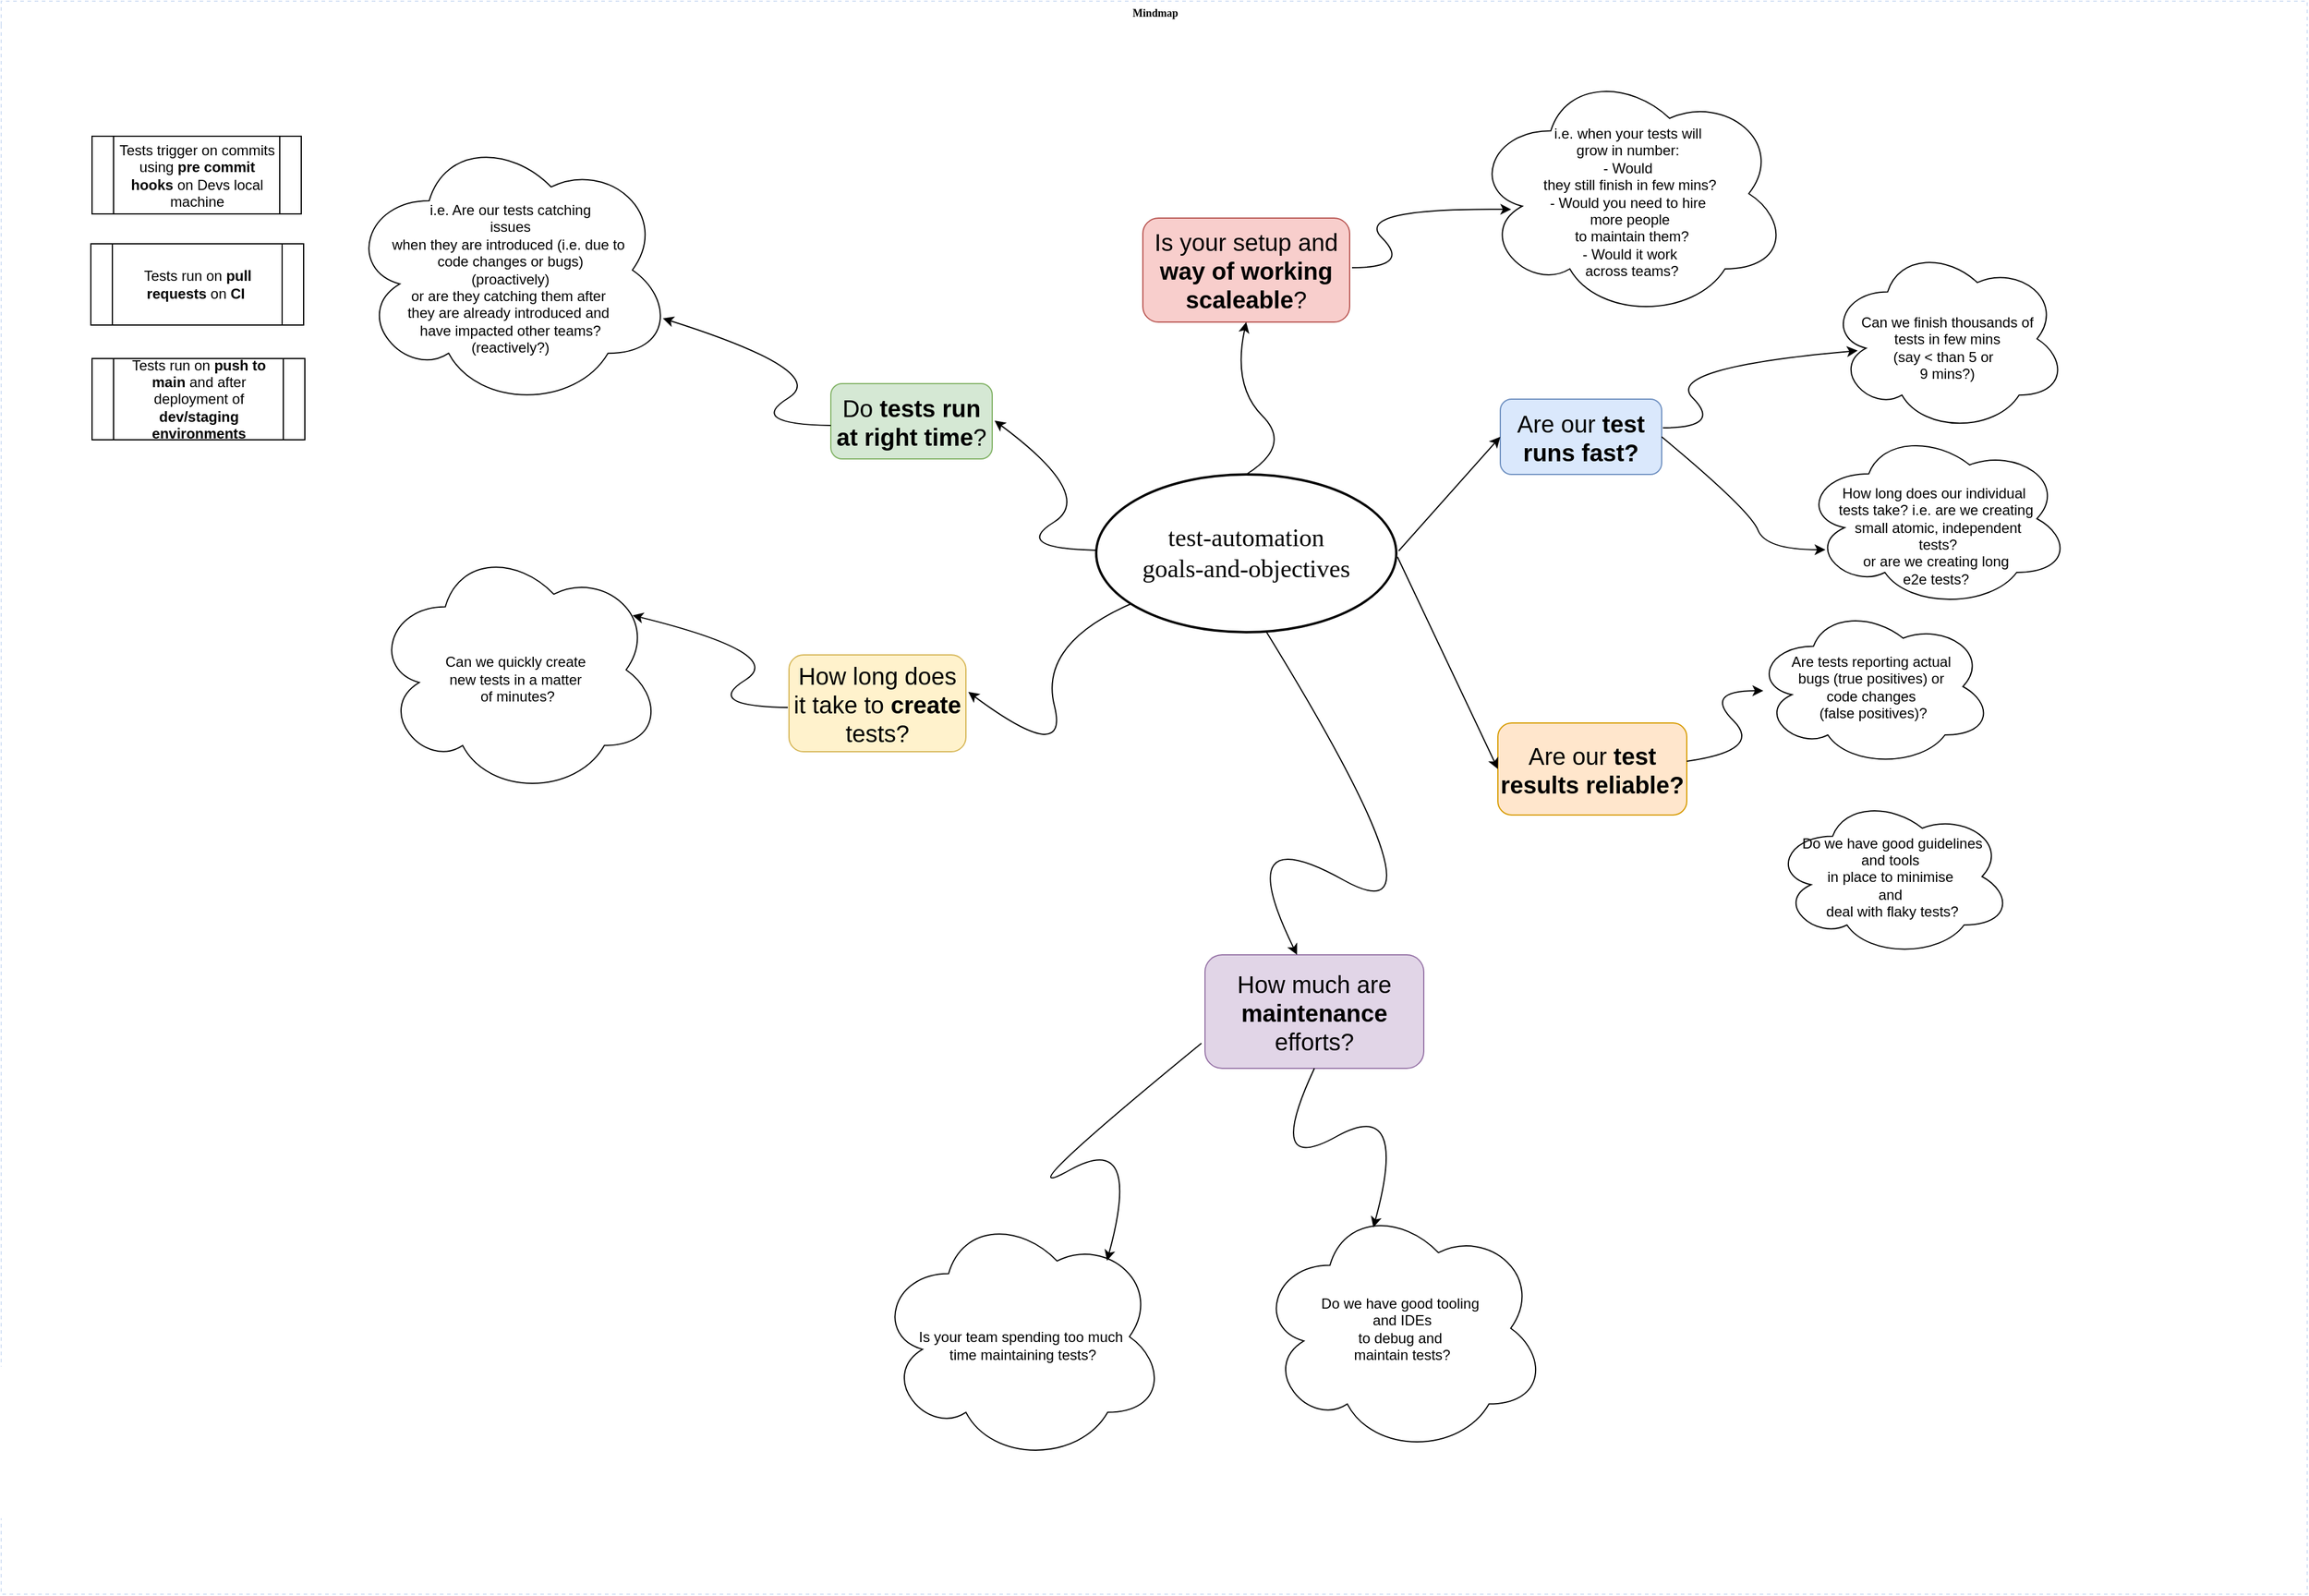 <mxfile border="50" scale="3" compressed="false" locked="false" version="26.0.9">
  <diagram name="Blank" id="YmL12bMKpDGza6XwsDPr">
    <mxGraphModel dx="1642" dy="765" grid="0" gridSize="10" guides="1" tooltips="1" connect="1" arrows="1" fold="1" page="0" pageScale="1" pageWidth="827" pageHeight="1169" background="none" math="1" shadow="0">
      <root>
        <mxCell id="X5NqExCQtvZxIxQ7pmgY-0" />
        <mxCell id="1" parent="X5NqExCQtvZxIxQ7pmgY-0" />
        <mxCell id="Gr0Zq-AI6Quabplr0KPa-179" value="Mindmap" style="swimlane;html=1;startSize=20;horizontal=1;containerType=tree;labelBackgroundColor=none;strokeColor=#D4E1F5;strokeWidth=1;fillColor=none;fontFamily=Comic Sans MS;fontSize=9;swimlaneLine=0;dashed=1;collapsible=0;" parent="1" vertex="1">
          <mxGeometry x="-126" y="7" width="1929" height="1333" as="geometry" />
        </mxCell>
        <mxCell id="Gr0Zq-AI6Quabplr0KPa-180" value="&lt;font style=&quot;font-size: 21px;&quot; face=&quot;Comic Sans MS&quot;&gt;test-automation&lt;/font&gt;&lt;div&gt;&lt;font style=&quot;font-size: 21px;&quot; face=&quot;Comic Sans MS&quot;&gt;goals-and-objectives&lt;/font&gt;&lt;/div&gt;" style="ellipse;whiteSpace=wrap;html=1;align=center;container=1;recursiveResize=0;treeFolding=1;strokeWidth=2;" parent="Gr0Zq-AI6Quabplr0KPa-179" vertex="1">
          <mxGeometry x="916" y="396" width="251" height="132" as="geometry" />
        </mxCell>
        <mxCell id="LOwCwb96JFW9hj6CmI3m-11" value="&lt;font style=&quot;font-size: 20px;&quot;&gt;Are our &lt;b&gt;test runs fast?&lt;/b&gt;&lt;/font&gt;" style="rounded=1;whiteSpace=wrap;html=1;fillColor=#dae8fc;strokeColor=#6c8ebf;" vertex="1" parent="Gr0Zq-AI6Quabplr0KPa-179">
          <mxGeometry x="1254" y="333" width="135" height="63" as="geometry" />
        </mxCell>
        <mxCell id="LOwCwb96JFW9hj6CmI3m-14" value="" style="endArrow=classic;html=1;rounded=0;entryX=0;entryY=0.5;entryDx=0;entryDy=0;" edge="1" parent="Gr0Zq-AI6Quabplr0KPa-179" target="LOwCwb96JFW9hj6CmI3m-11">
          <mxGeometry width="50" height="50" relative="1" as="geometry">
            <mxPoint x="1169" y="460" as="sourcePoint" />
            <mxPoint x="1219" y="410" as="targetPoint" />
          </mxGeometry>
        </mxCell>
        <mxCell id="LOwCwb96JFW9hj6CmI3m-15" value="&lt;font style=&quot;font-size: 20px;&quot;&gt;Are our &lt;b&gt;test results reliable?&lt;/b&gt;&lt;/font&gt;" style="rounded=1;whiteSpace=wrap;html=1;fillColor=#ffe6cc;strokeColor=#d79b00;" vertex="1" parent="Gr0Zq-AI6Quabplr0KPa-179">
          <mxGeometry x="1252" y="604" width="158" height="77" as="geometry" />
        </mxCell>
        <mxCell id="LOwCwb96JFW9hj6CmI3m-16" value="" style="endArrow=classic;html=1;rounded=0;entryX=0;entryY=0.5;entryDx=0;entryDy=0;" edge="1" parent="Gr0Zq-AI6Quabplr0KPa-179" target="LOwCwb96JFW9hj6CmI3m-15">
          <mxGeometry width="50" height="50" relative="1" as="geometry">
            <mxPoint x="1168" y="465" as="sourcePoint" />
            <mxPoint x="1247" y="539" as="targetPoint" />
          </mxGeometry>
        </mxCell>
        <mxCell id="LOwCwb96JFW9hj6CmI3m-20" value="Are tests reporting actual&amp;nbsp;&lt;div&gt;bugs (true positives) or&amp;nbsp;&lt;/div&gt;&lt;div&gt;code changes&amp;nbsp;&lt;/div&gt;&lt;div&gt;(false positives)?&lt;/div&gt;" style="ellipse;shape=cloud;whiteSpace=wrap;html=1;" vertex="1" parent="Gr0Zq-AI6Quabplr0KPa-179">
          <mxGeometry x="1466" y="506" width="200" height="135" as="geometry" />
        </mxCell>
        <mxCell id="LOwCwb96JFW9hj6CmI3m-24" value="" style="curved=1;endArrow=classic;html=1;rounded=0;" edge="1" parent="Gr0Zq-AI6Quabplr0KPa-179">
          <mxGeometry width="50" height="50" relative="1" as="geometry">
            <mxPoint x="1410" y="636" as="sourcePoint" />
            <mxPoint x="1474" y="577" as="targetPoint" />
            <Array as="points">
              <mxPoint x="1474" y="627" />
              <mxPoint x="1424" y="577" />
            </Array>
          </mxGeometry>
        </mxCell>
        <mxCell id="LOwCwb96JFW9hj6CmI3m-25" value="&lt;div&gt;&lt;br&gt;&lt;/div&gt;&lt;div&gt;&lt;br&gt;&lt;/div&gt;Can we finish thousands of&lt;div&gt;&amp;nbsp;tests in few mins&amp;nbsp;&lt;/div&gt;&lt;div&gt;(say &amp;lt; than 5 or&amp;nbsp;&amp;nbsp;&lt;/div&gt;&lt;div&gt;9 mins?)&lt;div&gt;&lt;br&gt;&lt;/div&gt;&lt;/div&gt;" style="ellipse;shape=cloud;whiteSpace=wrap;html=1;" vertex="1" parent="Gr0Zq-AI6Quabplr0KPa-179">
          <mxGeometry x="1528" y="204" width="200" height="157" as="geometry" />
        </mxCell>
        <mxCell id="LOwCwb96JFW9hj6CmI3m-27" value="" style="curved=1;endArrow=classic;html=1;rounded=0;entryX=0.125;entryY=0.563;entryDx=0;entryDy=0;entryPerimeter=0;" edge="1" parent="Gr0Zq-AI6Quabplr0KPa-179" target="LOwCwb96JFW9hj6CmI3m-25">
          <mxGeometry width="50" height="50" relative="1" as="geometry">
            <mxPoint x="1390" y="357" as="sourcePoint" />
            <mxPoint x="1440" y="307" as="targetPoint" />
            <Array as="points">
              <mxPoint x="1440" y="357" />
              <mxPoint x="1390" y="307" />
            </Array>
          </mxGeometry>
        </mxCell>
        <mxCell id="LOwCwb96JFW9hj6CmI3m-32" value="&lt;div&gt;&lt;br&gt;&lt;/div&gt;&lt;div&gt;&lt;br&gt;&lt;/div&gt;&lt;div&gt;&lt;br&gt;&lt;/div&gt;How long does our individual&amp;nbsp;&lt;div&gt;tests take? i.e. are we creating&lt;/div&gt;&lt;div&gt;&amp;nbsp;small atomic, independent&lt;/div&gt;&lt;div&gt;&amp;nbsp;tests?&lt;/div&gt;&lt;div&gt;&amp;nbsp;or are we creating long&amp;nbsp;&lt;/div&gt;&lt;div&gt;e2e tests?&lt;br&gt;&lt;div&gt;&lt;div&gt;&lt;br&gt;&lt;/div&gt;&lt;/div&gt;&lt;/div&gt;" style="ellipse;shape=cloud;whiteSpace=wrap;html=1;align=center;" vertex="1" parent="Gr0Zq-AI6Quabplr0KPa-179">
          <mxGeometry x="1506" y="358" width="225" height="150" as="geometry" />
        </mxCell>
        <mxCell id="LOwCwb96JFW9hj6CmI3m-33" value="" style="curved=1;endArrow=classic;html=1;rounded=0;exitX=1;exitY=0.5;exitDx=0;exitDy=0;" edge="1" parent="Gr0Zq-AI6Quabplr0KPa-179" source="LOwCwb96JFW9hj6CmI3m-11">
          <mxGeometry width="50" height="50" relative="1" as="geometry">
            <mxPoint x="1443" y="516" as="sourcePoint" />
            <mxPoint x="1526" y="459" as="targetPoint" />
            <Array as="points">
              <mxPoint x="1463" y="426" />
              <mxPoint x="1476" y="459" />
            </Array>
          </mxGeometry>
        </mxCell>
        <mxCell id="LOwCwb96JFW9hj6CmI3m-34" value="&lt;font style=&quot;font-size: 20px;&quot;&gt;Do &lt;b&gt;tests run at right time&lt;/b&gt;?&lt;/font&gt;" style="rounded=1;whiteSpace=wrap;html=1;fillColor=#d5e8d4;strokeColor=#82b366;" vertex="1" parent="Gr0Zq-AI6Quabplr0KPa-179">
          <mxGeometry x="694" y="320" width="135" height="63" as="geometry" />
        </mxCell>
        <mxCell id="LOwCwb96JFW9hj6CmI3m-35" value="&lt;div&gt;&lt;br&gt;&lt;/div&gt;&lt;div&gt;i.e. Are our tests catching&lt;/div&gt;&lt;div&gt;issues&lt;/div&gt;&lt;div&gt;when they are introduced (i.e. due to&amp;nbsp;&lt;/div&gt;&lt;div&gt;code changes or bugs)&lt;/div&gt;&lt;div&gt;(proactively)&lt;/div&gt;&lt;div&gt;or are they catching them after&amp;nbsp;&lt;/div&gt;&lt;div&gt;they are already introduced and&amp;nbsp;&lt;/div&gt;&lt;div&gt;have impacted other teams?&lt;/div&gt;&lt;div&gt;(reactively?)&lt;/div&gt;" style="ellipse;shape=cloud;whiteSpace=wrap;html=1;" vertex="1" parent="Gr0Zq-AI6Quabplr0KPa-179">
          <mxGeometry x="290" y="109" width="272" height="232" as="geometry" />
        </mxCell>
        <mxCell id="LOwCwb96JFW9hj6CmI3m-36" value="" style="curved=1;endArrow=classic;html=1;rounded=0;" edge="1" parent="Gr0Zq-AI6Quabplr0KPa-179" source="Gr0Zq-AI6Quabplr0KPa-180">
          <mxGeometry width="50" height="50" relative="1" as="geometry">
            <mxPoint x="916" y="464" as="sourcePoint" />
            <mxPoint x="831" y="351" as="targetPoint" />
            <Array as="points">
              <mxPoint x="845" y="458" />
              <mxPoint x="916" y="414" />
            </Array>
          </mxGeometry>
        </mxCell>
        <mxCell id="LOwCwb96JFW9hj6CmI3m-37" value="" style="curved=1;endArrow=classic;html=1;rounded=0;" edge="1" parent="Gr0Zq-AI6Quabplr0KPa-179" target="LOwCwb96JFW9hj6CmI3m-35">
          <mxGeometry width="50" height="50" relative="1" as="geometry">
            <mxPoint x="694" y="355" as="sourcePoint" />
            <mxPoint x="609" y="247" as="targetPoint" />
            <Array as="points">
              <mxPoint x="623" y="354" />
              <mxPoint x="694" y="310" />
            </Array>
          </mxGeometry>
        </mxCell>
        <mxCell id="LOwCwb96JFW9hj6CmI3m-38" value="Tests trigger on commits using&amp;nbsp;&lt;b&gt;pre commit hooks&amp;nbsp;&lt;/b&gt;on Devs local machine" style="shape=process;whiteSpace=wrap;html=1;backgroundOutline=1;" vertex="1" parent="Gr0Zq-AI6Quabplr0KPa-179">
          <mxGeometry x="76" y="113" width="175" height="65" as="geometry" />
        </mxCell>
        <mxCell id="LOwCwb96JFW9hj6CmI3m-39" value="Tests run on &lt;b&gt;pull requests&lt;/b&gt; on &lt;b&gt;CI&lt;/b&gt;&amp;nbsp;" style="shape=process;whiteSpace=wrap;html=1;backgroundOutline=1;" vertex="1" parent="Gr0Zq-AI6Quabplr0KPa-179">
          <mxGeometry x="75" y="203" width="178" height="68" as="geometry" />
        </mxCell>
        <mxCell id="LOwCwb96JFW9hj6CmI3m-40" value="Tests run on &lt;b&gt;push to main &lt;/b&gt;and after deployment of &lt;b&gt;dev/staging environments&lt;/b&gt;" style="shape=process;whiteSpace=wrap;html=1;backgroundOutline=1;" vertex="1" parent="Gr0Zq-AI6Quabplr0KPa-179">
          <mxGeometry x="76" y="299" width="178" height="68" as="geometry" />
        </mxCell>
        <mxCell id="LOwCwb96JFW9hj6CmI3m-41" value="&lt;font style=&quot;font-size: 20px;&quot;&gt;How long does it take to &lt;b&gt;create&lt;/b&gt; tests?&lt;/font&gt;" style="rounded=1;whiteSpace=wrap;html=1;fillColor=#fff2cc;strokeColor=#d6b656;" vertex="1" parent="Gr0Zq-AI6Quabplr0KPa-179">
          <mxGeometry x="659" y="547" width="148" height="81" as="geometry" />
        </mxCell>
        <mxCell id="LOwCwb96JFW9hj6CmI3m-42" value="" style="curved=1;endArrow=classic;html=1;rounded=0;" edge="1" parent="Gr0Zq-AI6Quabplr0KPa-179" source="Gr0Zq-AI6Quabplr0KPa-180">
          <mxGeometry width="50" height="50" relative="1" as="geometry">
            <mxPoint x="894" y="686" as="sourcePoint" />
            <mxPoint x="809" y="578" as="targetPoint" />
            <Array as="points">
              <mxPoint x="868" y="538" />
              <mxPoint x="894" y="641" />
            </Array>
          </mxGeometry>
        </mxCell>
        <mxCell id="LOwCwb96JFW9hj6CmI3m-45" value="&lt;div&gt;&lt;br&gt;&lt;/div&gt;&lt;div&gt;Can we quickly create&amp;nbsp;&lt;/div&gt;&lt;div&gt;new tests in a matter&amp;nbsp;&lt;/div&gt;&lt;div&gt;of minutes?&lt;/div&gt;" style="ellipse;shape=cloud;whiteSpace=wrap;html=1;" vertex="1" parent="Gr0Zq-AI6Quabplr0KPa-179">
          <mxGeometry x="311" y="454" width="242" height="211" as="geometry" />
        </mxCell>
        <mxCell id="LOwCwb96JFW9hj6CmI3m-46" value="" style="curved=1;endArrow=classic;html=1;rounded=0;entryX=0.897;entryY=0.284;entryDx=0;entryDy=0;entryPerimeter=0;" edge="1" parent="Gr0Zq-AI6Quabplr0KPa-179" target="LOwCwb96JFW9hj6CmI3m-45">
          <mxGeometry width="50" height="50" relative="1" as="geometry">
            <mxPoint x="658" y="591" as="sourcePoint" />
            <mxPoint x="573" y="483" as="targetPoint" />
            <Array as="points">
              <mxPoint x="587" y="590" />
              <mxPoint x="658" y="546" />
            </Array>
          </mxGeometry>
        </mxCell>
        <mxCell id="LOwCwb96JFW9hj6CmI3m-47" value="&lt;font style=&quot;font-size: 20px;&quot;&gt;How much are &lt;b&gt;maintenance&lt;/b&gt; efforts?&lt;/font&gt;" style="rounded=1;whiteSpace=wrap;html=1;fillColor=#e1d5e7;strokeColor=#9673a6;" vertex="1" parent="Gr0Zq-AI6Quabplr0KPa-179">
          <mxGeometry x="1007" y="798" width="183" height="95" as="geometry" />
        </mxCell>
        <mxCell id="LOwCwb96JFW9hj6CmI3m-48" value="" style="curved=1;endArrow=classic;html=1;rounded=0;exitX=0.5;exitY=1;exitDx=0;exitDy=0;entryX=0.5;entryY=0;entryDx=0;entryDy=0;" edge="1" parent="Gr0Zq-AI6Quabplr0KPa-179">
          <mxGeometry width="50" height="50" relative="1" as="geometry">
            <mxPoint x="1058.5" y="528" as="sourcePoint" />
            <mxPoint x="1084" y="798" as="targetPoint" />
            <Array as="points">
              <mxPoint x="1219" y="789" />
              <mxPoint x="1027" y="682" />
            </Array>
          </mxGeometry>
        </mxCell>
        <mxCell id="LOwCwb96JFW9hj6CmI3m-49" value="&lt;div&gt;&lt;br&gt;&lt;/div&gt;&lt;div&gt;Is your team spending too much&lt;/div&gt;&lt;div&gt;&amp;nbsp;time maintaining tests?&lt;/div&gt;" style="ellipse;shape=cloud;whiteSpace=wrap;html=1;" vertex="1" parent="Gr0Zq-AI6Quabplr0KPa-179">
          <mxGeometry x="732" y="1012" width="242" height="211" as="geometry" />
        </mxCell>
        <mxCell id="LOwCwb96JFW9hj6CmI3m-53" value="&lt;span style=&quot;font-size: 20px;&quot;&gt;Is your setup and &lt;b&gt;way of working scaleable&lt;/b&gt;?&lt;/span&gt;" style="rounded=1;whiteSpace=wrap;html=1;fillColor=#f8cecc;strokeColor=#b85450;" vertex="1" parent="Gr0Zq-AI6Quabplr0KPa-179">
          <mxGeometry x="955" y="181.5" width="173" height="87" as="geometry" />
        </mxCell>
        <mxCell id="LOwCwb96JFW9hj6CmI3m-54" value="" style="curved=1;endArrow=classic;html=1;rounded=0;entryX=0.5;entryY=1;entryDx=0;entryDy=0;exitX=0.5;exitY=0;exitDx=0;exitDy=0;" edge="1" parent="Gr0Zq-AI6Quabplr0KPa-179" source="Gr0Zq-AI6Quabplr0KPa-180" target="LOwCwb96JFW9hj6CmI3m-53">
          <mxGeometry width="50" height="50" relative="1" as="geometry">
            <mxPoint x="1030" y="372" as="sourcePoint" />
            <mxPoint x="1080" y="322" as="targetPoint" />
            <Array as="points">
              <mxPoint x="1080" y="372" />
              <mxPoint x="1030" y="322" />
            </Array>
          </mxGeometry>
        </mxCell>
        <mxCell id="LOwCwb96JFW9hj6CmI3m-55" value="&lt;div&gt;&lt;br&gt;&lt;/div&gt;&lt;div&gt;i.e. when your tests will&amp;nbsp;&lt;/div&gt;&lt;div&gt;grow in number:&amp;nbsp;&lt;/div&gt;&lt;div&gt;- W&lt;span style=&quot;background-color: transparent; color: light-dark(rgb(0, 0, 0), rgb(255, 255, 255));&quot;&gt;ould&amp;nbsp;&lt;/span&gt;&lt;/div&gt;&lt;div&gt;&lt;span style=&quot;background-color: transparent; color: light-dark(rgb(0, 0, 0), rgb(255, 255, 255));&quot;&gt;they still f&lt;/span&gt;inish in few mins?&lt;/div&gt;&lt;div&gt;- Would you need to hire&amp;nbsp;&lt;/div&gt;&lt;div&gt;more people&lt;/div&gt;&lt;div&gt;&amp;nbsp;to maintain them?&lt;/div&gt;&lt;div&gt;- Would it work&lt;/div&gt;&lt;div&gt;&amp;nbsp;across teams?&lt;/div&gt;" style="ellipse;shape=cloud;whiteSpace=wrap;html=1;" vertex="1" parent="Gr0Zq-AI6Quabplr0KPa-179">
          <mxGeometry x="1230" y="56" width="265" height="210" as="geometry" />
        </mxCell>
        <mxCell id="LOwCwb96JFW9hj6CmI3m-56" value="" style="curved=1;endArrow=classic;html=1;rounded=0;entryX=0.125;entryY=0.563;entryDx=0;entryDy=0;entryPerimeter=0;" edge="1" parent="Gr0Zq-AI6Quabplr0KPa-179" target="LOwCwb96JFW9hj6CmI3m-55">
          <mxGeometry width="50" height="50" relative="1" as="geometry">
            <mxPoint x="1130" y="223" as="sourcePoint" />
            <mxPoint x="1180" y="173" as="targetPoint" />
            <Array as="points">
              <mxPoint x="1180" y="223" />
              <mxPoint x="1130" y="173" />
            </Array>
          </mxGeometry>
        </mxCell>
        <mxCell id="LOwCwb96JFW9hj6CmI3m-57" value="&lt;div&gt;Do we have good tooling&amp;nbsp;&lt;/div&gt;&lt;div&gt;and IDEs&lt;/div&gt;&lt;div&gt;to debug and&amp;nbsp;&lt;/div&gt;&lt;div&gt;maintain tests?&lt;/div&gt;" style="ellipse;shape=cloud;whiteSpace=wrap;html=1;" vertex="1" parent="Gr0Zq-AI6Quabplr0KPa-179">
          <mxGeometry x="1051" y="1005" width="242" height="211" as="geometry" />
        </mxCell>
        <mxCell id="LOwCwb96JFW9hj6CmI3m-59" value="Do we have good guidelines&lt;div&gt;and tools&amp;nbsp;&lt;br&gt;&lt;div&gt;in place to minimise&amp;nbsp;&lt;/div&gt;&lt;div&gt;and&amp;nbsp;&lt;/div&gt;&lt;div&gt;deal with flaky tests?&lt;/div&gt;&lt;/div&gt;" style="ellipse;shape=cloud;whiteSpace=wrap;html=1;" vertex="1" parent="Gr0Zq-AI6Quabplr0KPa-179">
          <mxGeometry x="1482" y="665" width="200" height="135" as="geometry" />
        </mxCell>
        <mxCell id="LOwCwb96JFW9hj6CmI3m-60" value="" style="curved=1;endArrow=classic;html=1;rounded=0;entryX=0.4;entryY=0.1;entryDx=0;entryDy=0;entryPerimeter=0;exitX=0.5;exitY=1;exitDx=0;exitDy=0;" edge="1" parent="Gr0Zq-AI6Quabplr0KPa-179" source="LOwCwb96JFW9hj6CmI3m-47" target="LOwCwb96JFW9hj6CmI3m-57">
          <mxGeometry width="50" height="50" relative="1" as="geometry">
            <mxPoint x="1178" y="966" as="sourcePoint" />
            <mxPoint x="1228" y="916" as="targetPoint" />
            <Array as="points">
              <mxPoint x="1056" y="984" />
              <mxPoint x="1178" y="916" />
            </Array>
          </mxGeometry>
        </mxCell>
        <mxCell id="LOwCwb96JFW9hj6CmI3m-61" value="" style="curved=1;endArrow=classic;html=1;rounded=0;entryX=0.4;entryY=0.1;entryDx=0;entryDy=0;entryPerimeter=0;" edge="1" parent="Gr0Zq-AI6Quabplr0KPa-179">
          <mxGeometry width="50" height="50" relative="1" as="geometry">
            <mxPoint x="1004" y="872" as="sourcePoint" />
            <mxPoint x="925" y="1054" as="targetPoint" />
            <Array as="points">
              <mxPoint x="833" y="1012" />
              <mxPoint x="955" y="944" />
            </Array>
          </mxGeometry>
        </mxCell>
      </root>
    </mxGraphModel>
  </diagram>
</mxfile>
